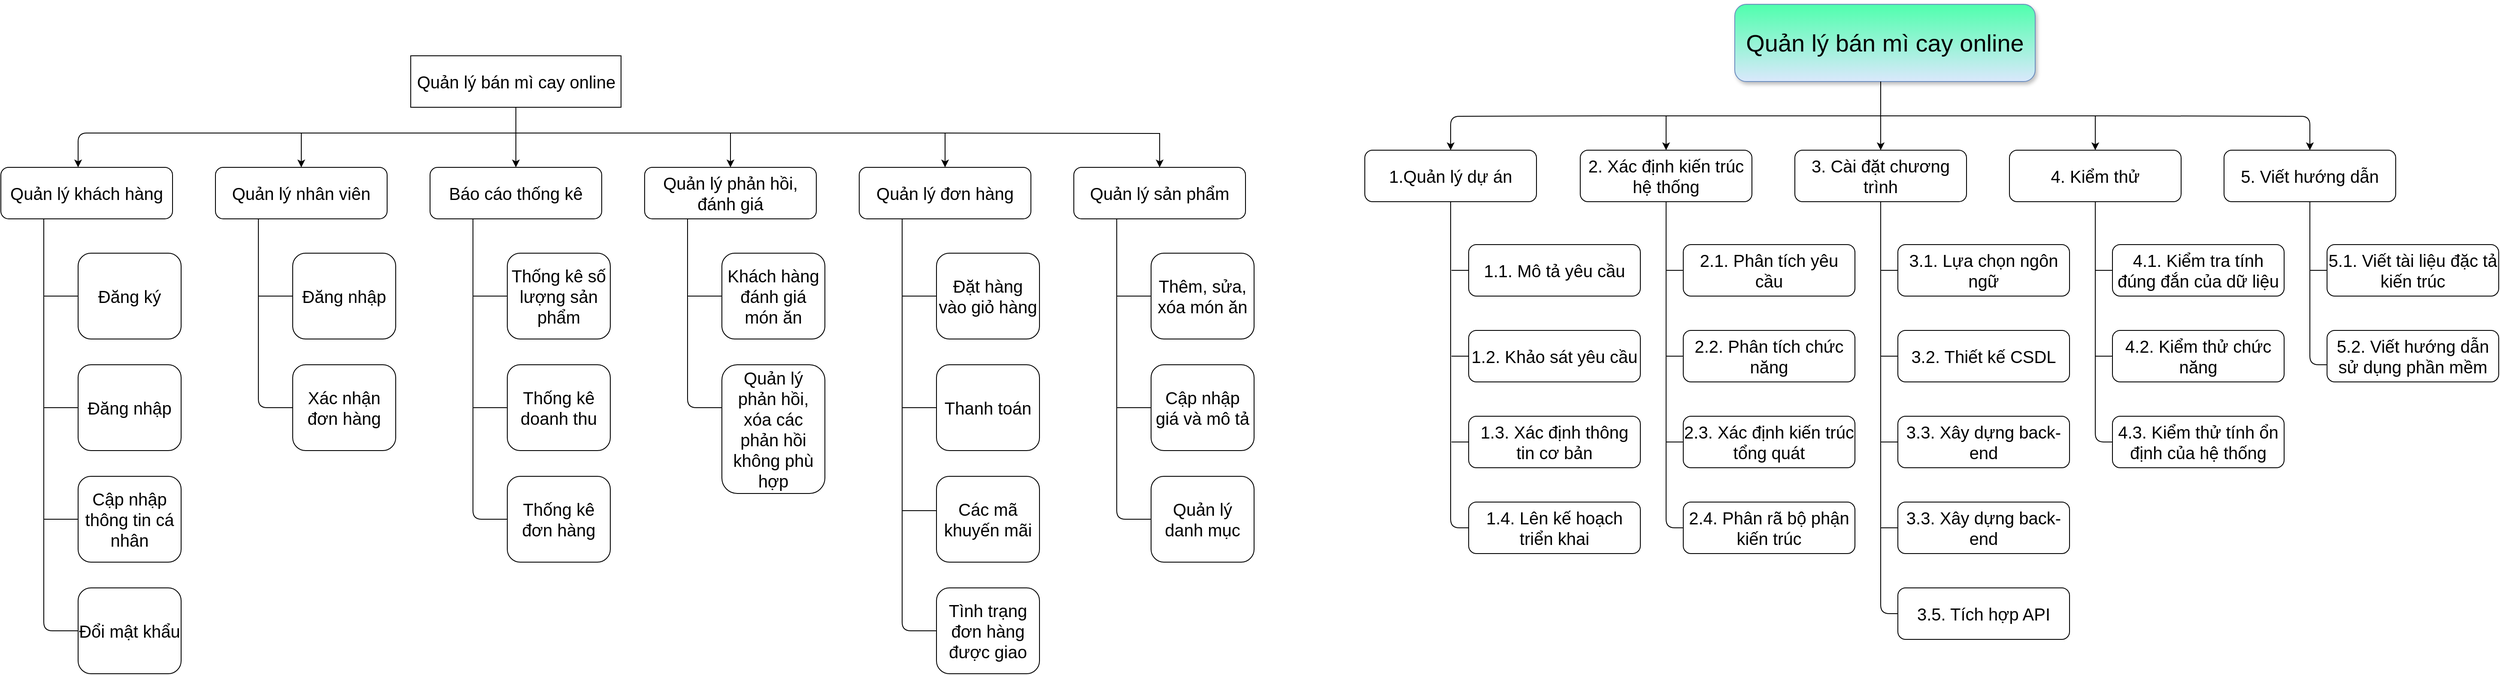 <mxfile version="26.1.1">
  <diagram name="Page-1" id="t7mp8thndAIZZq_46Ynx">
    <mxGraphModel dx="2237" dy="745" grid="1" gridSize="10" guides="1" tooltips="1" connect="1" arrows="1" fold="1" page="1" pageScale="1" pageWidth="850" pageHeight="1100" math="0" shadow="0">
      <root>
        <mxCell id="0" />
        <mxCell id="1" parent="0" />
        <mxCell id="rERKmSlaa6cY_zSiYhxS-1" value="&lt;font style=&quot;font-size: 20px;&quot;&gt;&lt;font style=&quot;&quot;&gt;Quản&lt;/font&gt;&amp;nbsp;lý bán mì cay online&lt;/font&gt;" style="rounded=0;whiteSpace=wrap;html=1;" parent="1" vertex="1">
          <mxGeometry x="467.5" y="150" width="245" height="60" as="geometry" />
        </mxCell>
        <mxCell id="rERKmSlaa6cY_zSiYhxS-2" value="&lt;span style=&quot;font-size: 20px;&quot;&gt;Quản lý khách hàng&lt;/span&gt;" style="rounded=1;whiteSpace=wrap;html=1;" parent="1" vertex="1">
          <mxGeometry x="-10" y="280" width="200" height="60" as="geometry" />
        </mxCell>
        <mxCell id="rERKmSlaa6cY_zSiYhxS-4" value="&lt;span style=&quot;font-size: 20px;&quot;&gt;Quản lý nhân viên&lt;/span&gt;" style="rounded=1;whiteSpace=wrap;html=1;" parent="1" vertex="1">
          <mxGeometry x="240" y="280" width="200" height="60" as="geometry" />
        </mxCell>
        <mxCell id="rERKmSlaa6cY_zSiYhxS-5" value="&lt;span style=&quot;font-size: 20px;&quot;&gt;Báo cáo thống kê&lt;/span&gt;" style="rounded=1;whiteSpace=wrap;html=1;" parent="1" vertex="1">
          <mxGeometry x="490" y="280" width="200" height="60" as="geometry" />
        </mxCell>
        <mxCell id="rERKmSlaa6cY_zSiYhxS-6" value="&lt;span style=&quot;font-size: 20px;&quot;&gt;Quản lý phản hồi, đánh giá&lt;/span&gt;" style="rounded=1;whiteSpace=wrap;html=1;" parent="1" vertex="1">
          <mxGeometry x="740" y="280" width="200" height="60" as="geometry" />
        </mxCell>
        <mxCell id="g5ewoE6nvLTf_8WwbgQn-1" value="&lt;span style=&quot;font-size: 20px;&quot;&gt;Thống kê số lượng sản phẩm&lt;/span&gt;" style="rounded=1;whiteSpace=wrap;html=1;" parent="1" vertex="1">
          <mxGeometry x="580" y="380" width="120" height="100" as="geometry" />
        </mxCell>
        <mxCell id="g5ewoE6nvLTf_8WwbgQn-2" value="&lt;span style=&quot;font-size: 20px;&quot;&gt;Thống kê doanh thu&lt;/span&gt;" style="rounded=1;whiteSpace=wrap;html=1;" parent="1" vertex="1">
          <mxGeometry x="580" y="510" width="120" height="100" as="geometry" />
        </mxCell>
        <mxCell id="g5ewoE6nvLTf_8WwbgQn-3" value="&lt;span style=&quot;font-size: 20px;&quot;&gt;Thống kê đơn hàng&lt;/span&gt;" style="rounded=1;whiteSpace=wrap;html=1;" parent="1" vertex="1">
          <mxGeometry x="580" y="640" width="120" height="100" as="geometry" />
        </mxCell>
        <mxCell id="g5ewoE6nvLTf_8WwbgQn-5" value="&lt;span style=&quot;font-size: 20px;&quot;&gt;Đăng ký&lt;/span&gt;" style="rounded=1;whiteSpace=wrap;html=1;" parent="1" vertex="1">
          <mxGeometry x="80" y="380" width="120" height="100" as="geometry" />
        </mxCell>
        <mxCell id="g5ewoE6nvLTf_8WwbgQn-7" value="&lt;span style=&quot;font-size: 20px;&quot;&gt;Đăng nhập&lt;/span&gt;" style="rounded=1;whiteSpace=wrap;html=1;" parent="1" vertex="1">
          <mxGeometry x="80" y="510" width="120" height="100" as="geometry" />
        </mxCell>
        <mxCell id="g5ewoE6nvLTf_8WwbgQn-8" value="&lt;span style=&quot;font-size: 20px;&quot;&gt;Cập nhập thông tin cá nhân&lt;/span&gt;" style="rounded=1;whiteSpace=wrap;html=1;" parent="1" vertex="1">
          <mxGeometry x="80" y="640" width="120" height="100" as="geometry" />
        </mxCell>
        <mxCell id="g5ewoE6nvLTf_8WwbgQn-9" value="&lt;span style=&quot;font-size: 20px;&quot;&gt;Đổi mật khẩu&lt;/span&gt;" style="rounded=1;whiteSpace=wrap;html=1;" parent="1" vertex="1">
          <mxGeometry x="80" y="770" width="120" height="100" as="geometry" />
        </mxCell>
        <mxCell id="g5ewoE6nvLTf_8WwbgQn-10" value="&lt;span style=&quot;font-size: 20px;&quot;&gt;Đăng nhập&lt;/span&gt;" style="rounded=1;whiteSpace=wrap;html=1;" parent="1" vertex="1">
          <mxGeometry x="330" y="380" width="120" height="100" as="geometry" />
        </mxCell>
        <mxCell id="g5ewoE6nvLTf_8WwbgQn-11" value="&lt;span style=&quot;font-size: 20px;&quot;&gt;Xác nhận đơn hàng&lt;/span&gt;" style="rounded=1;whiteSpace=wrap;html=1;" parent="1" vertex="1">
          <mxGeometry x="330" y="510" width="120" height="100" as="geometry" />
        </mxCell>
        <mxCell id="g5ewoE6nvLTf_8WwbgQn-13" value="&lt;span style=&quot;font-size: 20px;&quot;&gt;Khách hàng đánh giá món ăn&lt;/span&gt;" style="rounded=1;whiteSpace=wrap;html=1;" parent="1" vertex="1">
          <mxGeometry x="830" y="380" width="120" height="100" as="geometry" />
        </mxCell>
        <mxCell id="g5ewoE6nvLTf_8WwbgQn-14" value="&lt;span style=&quot;font-size: 20px;&quot;&gt;Quản lý phản hồi, xóa các phản hồi không phù hợp&lt;/span&gt;" style="rounded=1;whiteSpace=wrap;html=1;" parent="1" vertex="1">
          <mxGeometry x="830" y="510" width="120" height="150" as="geometry" />
        </mxCell>
        <mxCell id="g5ewoE6nvLTf_8WwbgQn-17" value="&lt;span style=&quot;font-size: 20px;&quot;&gt;Quản lý đơn hàng&lt;/span&gt;" style="rounded=1;whiteSpace=wrap;html=1;" parent="1" vertex="1">
          <mxGeometry x="990" y="280" width="200" height="60" as="geometry" />
        </mxCell>
        <mxCell id="g5ewoE6nvLTf_8WwbgQn-18" value="&lt;span style=&quot;font-size: 20px;&quot;&gt;Đặt hàng vào giỏ hàng&lt;/span&gt;" style="rounded=1;whiteSpace=wrap;html=1;" parent="1" vertex="1">
          <mxGeometry x="1080" y="380" width="120" height="100" as="geometry" />
        </mxCell>
        <mxCell id="g5ewoE6nvLTf_8WwbgQn-19" value="&lt;span style=&quot;font-size: 20px;&quot;&gt;Thanh toán&lt;/span&gt;" style="rounded=1;whiteSpace=wrap;html=1;" parent="1" vertex="1">
          <mxGeometry x="1080" y="510" width="120" height="100" as="geometry" />
        </mxCell>
        <mxCell id="g5ewoE6nvLTf_8WwbgQn-20" value="&lt;span style=&quot;font-size: 20px;&quot;&gt;Các mã khuyến mãi&lt;/span&gt;" style="rounded=1;whiteSpace=wrap;html=1;" parent="1" vertex="1">
          <mxGeometry x="1080" y="640" width="120" height="100" as="geometry" />
        </mxCell>
        <mxCell id="g5ewoE6nvLTf_8WwbgQn-46" value="" style="endArrow=none;html=1;rounded=0;edgeStyle=orthogonalEdgeStyle;curved=0;startFill=0;" parent="1" source="rERKmSlaa6cY_zSiYhxS-1" edge="1">
          <mxGeometry width="50" height="50" relative="1" as="geometry">
            <mxPoint x="610" y="350" as="sourcePoint" />
            <mxPoint x="90" y="240" as="targetPoint" />
            <Array as="points">
              <mxPoint x="590" y="240" />
              <mxPoint x="90" y="240" />
            </Array>
          </mxGeometry>
        </mxCell>
        <mxCell id="g5ewoE6nvLTf_8WwbgQn-49" value="" style="endArrow=classic;html=1;rounded=0;" parent="1" target="rERKmSlaa6cY_zSiYhxS-4" edge="1">
          <mxGeometry width="50" height="50" relative="1" as="geometry">
            <mxPoint x="340" y="240" as="sourcePoint" />
            <mxPoint x="330" y="240" as="targetPoint" />
          </mxGeometry>
        </mxCell>
        <mxCell id="g5ewoE6nvLTf_8WwbgQn-50" value="" style="endArrow=classic;html=1;rounded=0;" parent="1" target="rERKmSlaa6cY_zSiYhxS-5" edge="1" source="rERKmSlaa6cY_zSiYhxS-1">
          <mxGeometry width="50" height="50" relative="1" as="geometry">
            <mxPoint x="590" y="240" as="sourcePoint" />
            <mxPoint x="350" y="290" as="targetPoint" />
          </mxGeometry>
        </mxCell>
        <mxCell id="g5ewoE6nvLTf_8WwbgQn-51" value="" style="endArrow=classic;html=1;rounded=0;edgeStyle=orthogonalEdgeStyle;curved=0;" parent="1" source="rERKmSlaa6cY_zSiYhxS-1" target="g5ewoE6nvLTf_8WwbgQn-17" edge="1">
          <mxGeometry width="50" height="50" relative="1" as="geometry">
            <mxPoint x="610" y="350" as="sourcePoint" />
            <mxPoint x="660" y="300" as="targetPoint" />
            <Array as="points">
              <mxPoint x="590" y="240" />
              <mxPoint x="1090" y="240" />
            </Array>
          </mxGeometry>
        </mxCell>
        <mxCell id="g5ewoE6nvLTf_8WwbgQn-52" value="" style="endArrow=classic;html=1;rounded=0;" parent="1" target="rERKmSlaa6cY_zSiYhxS-6" edge="1">
          <mxGeometry width="50" height="50" relative="1" as="geometry">
            <mxPoint x="840" y="240" as="sourcePoint" />
            <mxPoint x="660" y="300" as="targetPoint" />
          </mxGeometry>
        </mxCell>
        <mxCell id="g5ewoE6nvLTf_8WwbgQn-53" value="" style="endArrow=none;html=1;rounded=1;edgeStyle=orthogonalEdgeStyle;startFill=0;curved=0;" parent="1" source="rERKmSlaa6cY_zSiYhxS-2" target="g5ewoE6nvLTf_8WwbgQn-9" edge="1">
          <mxGeometry width="50" height="50" relative="1" as="geometry">
            <mxPoint x="40" y="370" as="sourcePoint" />
            <mxPoint x="660" y="300" as="targetPoint" />
            <Array as="points">
              <mxPoint x="40" y="820" />
            </Array>
          </mxGeometry>
        </mxCell>
        <mxCell id="g5ewoE6nvLTf_8WwbgQn-54" value="" style="endArrow=none;html=1;rounded=1;curved=0;" parent="1" source="g5ewoE6nvLTf_8WwbgQn-8" edge="1">
          <mxGeometry width="50" height="50" relative="1" as="geometry">
            <mxPoint x="230" y="650" as="sourcePoint" />
            <mxPoint x="40" y="690" as="targetPoint" />
          </mxGeometry>
        </mxCell>
        <mxCell id="g5ewoE6nvLTf_8WwbgQn-55" value="" style="endArrow=none;html=1;rounded=1;curved=0;" parent="1" target="g5ewoE6nvLTf_8WwbgQn-7" edge="1">
          <mxGeometry width="50" height="50" relative="1" as="geometry">
            <mxPoint x="40" y="560" as="sourcePoint" />
            <mxPoint x="280" y="600" as="targetPoint" />
          </mxGeometry>
        </mxCell>
        <mxCell id="g5ewoE6nvLTf_8WwbgQn-56" value="" style="endArrow=none;html=1;rounded=1;curved=0;" parent="1" target="g5ewoE6nvLTf_8WwbgQn-5" edge="1">
          <mxGeometry width="50" height="50" relative="1" as="geometry">
            <mxPoint x="40" y="430" as="sourcePoint" />
            <mxPoint x="280" y="600" as="targetPoint" />
          </mxGeometry>
        </mxCell>
        <mxCell id="g5ewoE6nvLTf_8WwbgQn-57" value="" style="endArrow=none;html=1;rounded=1;edgeStyle=orthogonalEdgeStyle;curved=0;" parent="1" source="g5ewoE6nvLTf_8WwbgQn-11" target="rERKmSlaa6cY_zSiYhxS-4" edge="1">
          <mxGeometry width="50" height="50" relative="1" as="geometry">
            <mxPoint x="370" y="550" as="sourcePoint" />
            <mxPoint x="420" y="500" as="targetPoint" />
            <Array as="points">
              <mxPoint x="290" y="560" />
            </Array>
          </mxGeometry>
        </mxCell>
        <mxCell id="g5ewoE6nvLTf_8WwbgQn-58" value="" style="endArrow=none;html=1;rounded=1;curved=0;" parent="1" target="g5ewoE6nvLTf_8WwbgQn-10" edge="1">
          <mxGeometry width="50" height="50" relative="1" as="geometry">
            <mxPoint x="290" y="430" as="sourcePoint" />
            <mxPoint x="420" y="500" as="targetPoint" />
          </mxGeometry>
        </mxCell>
        <mxCell id="g5ewoE6nvLTf_8WwbgQn-59" value="" style="endArrow=none;html=1;rounded=1;edgeStyle=orthogonalEdgeStyle;curved=0;" parent="1" source="g5ewoE6nvLTf_8WwbgQn-3" target="rERKmSlaa6cY_zSiYhxS-5" edge="1">
          <mxGeometry width="50" height="50" relative="1" as="geometry">
            <mxPoint x="370" y="550" as="sourcePoint" />
            <mxPoint x="420" y="500" as="targetPoint" />
            <Array as="points">
              <mxPoint x="540" y="690" />
            </Array>
          </mxGeometry>
        </mxCell>
        <mxCell id="g5ewoE6nvLTf_8WwbgQn-60" value="" style="endArrow=none;html=1;rounded=0;" parent="1" target="g5ewoE6nvLTf_8WwbgQn-2" edge="1">
          <mxGeometry width="50" height="50" relative="1" as="geometry">
            <mxPoint x="540" y="560" as="sourcePoint" />
            <mxPoint x="420" y="500" as="targetPoint" />
          </mxGeometry>
        </mxCell>
        <mxCell id="g5ewoE6nvLTf_8WwbgQn-61" value="" style="endArrow=none;html=1;rounded=0;" parent="1" target="g5ewoE6nvLTf_8WwbgQn-1" edge="1">
          <mxGeometry width="50" height="50" relative="1" as="geometry">
            <mxPoint x="540" y="430" as="sourcePoint" />
            <mxPoint x="420" y="500" as="targetPoint" />
          </mxGeometry>
        </mxCell>
        <mxCell id="g5ewoE6nvLTf_8WwbgQn-62" value="" style="endArrow=none;html=1;rounded=1;edgeStyle=orthogonalEdgeStyle;curved=0;" parent="1" source="g5ewoE6nvLTf_8WwbgQn-14" target="rERKmSlaa6cY_zSiYhxS-6" edge="1">
          <mxGeometry width="50" height="50" relative="1" as="geometry">
            <mxPoint x="890" y="550" as="sourcePoint" />
            <mxPoint x="940" y="500" as="targetPoint" />
            <Array as="points">
              <mxPoint x="790" y="560" />
            </Array>
          </mxGeometry>
        </mxCell>
        <mxCell id="g5ewoE6nvLTf_8WwbgQn-66" value="" style="endArrow=none;html=1;rounded=0;" parent="1" target="g5ewoE6nvLTf_8WwbgQn-13" edge="1">
          <mxGeometry width="50" height="50" relative="1" as="geometry">
            <mxPoint x="790" y="430" as="sourcePoint" />
            <mxPoint x="940" y="500" as="targetPoint" />
          </mxGeometry>
        </mxCell>
        <mxCell id="g5ewoE6nvLTf_8WwbgQn-67" value="" style="endArrow=none;html=1;rounded=1;edgeStyle=orthogonalEdgeStyle;curved=0;" parent="1" source="g5ewoE6nvLTf_8WwbgQn-74" target="g5ewoE6nvLTf_8WwbgQn-17" edge="1">
          <mxGeometry width="50" height="50" relative="1" as="geometry">
            <mxPoint x="890" y="550" as="sourcePoint" />
            <mxPoint x="940" y="500" as="targetPoint" />
            <Array as="points">
              <mxPoint x="1040" y="820" />
            </Array>
          </mxGeometry>
        </mxCell>
        <mxCell id="g5ewoE6nvLTf_8WwbgQn-68" value="" style="endArrow=none;html=1;rounded=0;" parent="1" target="g5ewoE6nvLTf_8WwbgQn-19" edge="1">
          <mxGeometry width="50" height="50" relative="1" as="geometry">
            <mxPoint x="1040" y="560" as="sourcePoint" />
            <mxPoint x="940" y="500" as="targetPoint" />
          </mxGeometry>
        </mxCell>
        <mxCell id="g5ewoE6nvLTf_8WwbgQn-69" value="" style="endArrow=none;html=1;rounded=0;" parent="1" target="g5ewoE6nvLTf_8WwbgQn-18" edge="1">
          <mxGeometry width="50" height="50" relative="1" as="geometry">
            <mxPoint x="1040" y="430" as="sourcePoint" />
            <mxPoint x="940" y="500" as="targetPoint" />
          </mxGeometry>
        </mxCell>
        <mxCell id="g5ewoE6nvLTf_8WwbgQn-70" value="&lt;span style=&quot;font-size: 20px;&quot;&gt;Quản lý sản phẩm&lt;/span&gt;" style="rounded=1;whiteSpace=wrap;html=1;fillStyle=solid;" parent="1" vertex="1">
          <mxGeometry x="1240" y="280" width="200" height="60" as="geometry" />
        </mxCell>
        <mxCell id="g5ewoE6nvLTf_8WwbgQn-71" value="&lt;span style=&quot;font-size: 20px;&quot;&gt;Thêm, sửa, xóa món ăn&lt;/span&gt;" style="rounded=1;whiteSpace=wrap;html=1;" parent="1" vertex="1">
          <mxGeometry x="1330" y="380" width="120" height="100" as="geometry" />
        </mxCell>
        <mxCell id="g5ewoE6nvLTf_8WwbgQn-72" value="&lt;span style=&quot;font-size: 20px;&quot;&gt;Cập nhập giá và mô tả&lt;/span&gt;" style="rounded=1;whiteSpace=wrap;html=1;" parent="1" vertex="1">
          <mxGeometry x="1330" y="510" width="120" height="100" as="geometry" />
        </mxCell>
        <mxCell id="g5ewoE6nvLTf_8WwbgQn-73" value="&lt;span style=&quot;font-size: 20px;&quot;&gt;Quản lý danh mục&lt;/span&gt;" style="rounded=1;whiteSpace=wrap;html=1;" parent="1" vertex="1">
          <mxGeometry x="1330" y="640" width="120" height="100" as="geometry" />
        </mxCell>
        <mxCell id="g5ewoE6nvLTf_8WwbgQn-74" value="&lt;span style=&quot;font-size: 20px;&quot;&gt;Tình trạng đơn hàng được giao&lt;/span&gt;" style="rounded=1;whiteSpace=wrap;html=1;" parent="1" vertex="1">
          <mxGeometry x="1080" y="770" width="120" height="100" as="geometry" />
        </mxCell>
        <mxCell id="g5ewoE6nvLTf_8WwbgQn-75" value="" style="endArrow=none;html=1;rounded=0;edgeStyle=orthogonalEdgeStyle;" parent="1" source="g5ewoE6nvLTf_8WwbgQn-20" edge="1">
          <mxGeometry width="50" height="50" relative="1" as="geometry">
            <mxPoint x="960" y="660" as="sourcePoint" />
            <mxPoint x="1040" y="690" as="targetPoint" />
            <Array as="points">
              <mxPoint x="1040" y="680" />
            </Array>
          </mxGeometry>
        </mxCell>
        <mxCell id="g5ewoE6nvLTf_8WwbgQn-78" value="" style="endArrow=none;html=1;rounded=1;edgeStyle=orthogonalEdgeStyle;curved=0;" parent="1" edge="1">
          <mxGeometry width="50" height="50" relative="1" as="geometry">
            <mxPoint x="1330" y="690" as="sourcePoint" />
            <mxPoint x="1290" y="340" as="targetPoint" />
            <Array as="points">
              <mxPoint x="1290" y="690" />
            </Array>
          </mxGeometry>
        </mxCell>
        <mxCell id="g5ewoE6nvLTf_8WwbgQn-79" value="" style="endArrow=none;html=1;rounded=0;" parent="1" source="g5ewoE6nvLTf_8WwbgQn-71" edge="1">
          <mxGeometry width="50" height="50" relative="1" as="geometry">
            <mxPoint x="920" y="500" as="sourcePoint" />
            <mxPoint x="1290" y="430" as="targetPoint" />
          </mxGeometry>
        </mxCell>
        <mxCell id="g5ewoE6nvLTf_8WwbgQn-80" value="" style="endArrow=none;html=1;rounded=0;" parent="1" source="g5ewoE6nvLTf_8WwbgQn-72" edge="1">
          <mxGeometry width="50" height="50" relative="1" as="geometry">
            <mxPoint x="920" y="500" as="sourcePoint" />
            <mxPoint x="1290" y="560" as="targetPoint" />
          </mxGeometry>
        </mxCell>
        <mxCell id="g5ewoE6nvLTf_8WwbgQn-81" value="" style="endArrow=classic;html=1;rounded=0;edgeStyle=orthogonalEdgeStyle;endFill=1;" parent="1" target="g5ewoE6nvLTf_8WwbgQn-70" edge="1">
          <mxGeometry width="50" height="50" relative="1" as="geometry">
            <mxPoint x="1090" y="240" as="sourcePoint" />
            <mxPoint x="770" y="460" as="targetPoint" />
          </mxGeometry>
        </mxCell>
        <mxCell id="i9dd3xJPKFvuYLps4I6N-1" value="&lt;font style=&quot;font-size: 28px;&quot;&gt;&lt;font style=&quot;&quot;&gt;Quản&lt;/font&gt;&amp;nbsp;lý bán mì cay online&lt;/font&gt;" style="rounded=1;whiteSpace=wrap;html=1;fillColor=#dae8fc;strokeColor=#6c8ebf;shadow=1;gradientColor=#4FFFAD;gradientDirection=north;fontColor=#030303;labelBorderColor=none;textShadow=0;labelBackgroundColor=none;" parent="1" vertex="1">
          <mxGeometry x="2010" y="90" width="350" height="90" as="geometry" />
        </mxCell>
        <mxCell id="i9dd3xJPKFvuYLps4I6N-2" value="&lt;span style=&quot;font-size: 20px;&quot;&gt;1.4. Lên kế hoạch triển khai&lt;/span&gt;" style="rounded=1;whiteSpace=wrap;html=1;" parent="1" vertex="1">
          <mxGeometry x="1700" y="670" width="200" height="60" as="geometry" />
        </mxCell>
        <mxCell id="i9dd3xJPKFvuYLps4I6N-3" value="&lt;span style=&quot;font-size: 20px;&quot;&gt;1.1. Mô tả yêu cầu&lt;/span&gt;" style="rounded=1;whiteSpace=wrap;html=1;" parent="1" vertex="1">
          <mxGeometry x="1700" y="370" width="200" height="60" as="geometry" />
        </mxCell>
        <mxCell id="i9dd3xJPKFvuYLps4I6N-4" value="&lt;span style=&quot;font-size: 20px;&quot;&gt;2. Xác định kiến trúc hệ thống&lt;/span&gt;" style="rounded=1;whiteSpace=wrap;html=1;" parent="1" vertex="1">
          <mxGeometry x="1830" y="260" width="200" height="60" as="geometry" />
        </mxCell>
        <mxCell id="i9dd3xJPKFvuYLps4I6N-6" value="&lt;span style=&quot;font-size: 20px;&quot;&gt;1.Quản lý dự án&lt;/span&gt;" style="rounded=1;whiteSpace=wrap;html=1;glass=0;shadow=0;gradientColor=none;" parent="1" vertex="1">
          <mxGeometry x="1579" y="260" width="200" height="60" as="geometry" />
        </mxCell>
        <mxCell id="i9dd3xJPKFvuYLps4I6N-7" value="&lt;span style=&quot;font-size: 20px;&quot;&gt;1.2. Khảo sát yêu cầu&lt;/span&gt;" style="rounded=1;whiteSpace=wrap;html=1;" parent="1" vertex="1">
          <mxGeometry x="1700" y="470" width="200" height="60" as="geometry" />
        </mxCell>
        <mxCell id="i9dd3xJPKFvuYLps4I6N-9" value="&lt;span style=&quot;font-size: 20px;&quot;&gt;1.3. Xác định thông tin cơ bản&lt;/span&gt;" style="rounded=1;whiteSpace=wrap;html=1;" parent="1" vertex="1">
          <mxGeometry x="1700" y="570" width="200" height="60" as="geometry" />
        </mxCell>
        <mxCell id="i9dd3xJPKFvuYLps4I6N-11" value="&lt;span style=&quot;font-size: 20px;&quot;&gt;2.1. Phân tích yêu cầu&lt;/span&gt;" style="rounded=1;whiteSpace=wrap;html=1;" parent="1" vertex="1">
          <mxGeometry x="1950" y="370" width="200" height="60" as="geometry" />
        </mxCell>
        <mxCell id="i9dd3xJPKFvuYLps4I6N-12" value="&lt;span style=&quot;font-size: 20px;&quot;&gt;2.2. Phân tích chức năng&lt;/span&gt;" style="rounded=1;whiteSpace=wrap;html=1;" parent="1" vertex="1">
          <mxGeometry x="1950" y="470" width="200" height="60" as="geometry" />
        </mxCell>
        <mxCell id="i9dd3xJPKFvuYLps4I6N-15" value="&lt;span style=&quot;font-size: 20px;&quot;&gt;2.3. Xác định kiến trúc tổng quát&lt;/span&gt;" style="rounded=1;whiteSpace=wrap;html=1;" parent="1" vertex="1">
          <mxGeometry x="1950" y="570" width="200" height="60" as="geometry" />
        </mxCell>
        <mxCell id="i9dd3xJPKFvuYLps4I6N-16" value="&lt;span style=&quot;font-size: 20px;&quot;&gt;2.4. Phân rã bộ phận kiến trúc&lt;/span&gt;" style="rounded=1;whiteSpace=wrap;html=1;" parent="1" vertex="1">
          <mxGeometry x="1950" y="670" width="200" height="60" as="geometry" />
        </mxCell>
        <mxCell id="i9dd3xJPKFvuYLps4I6N-17" value="&lt;span style=&quot;font-size: 20px;&quot;&gt;3. Cài đặt chương trình&lt;/span&gt;" style="rounded=1;whiteSpace=wrap;html=1;" parent="1" vertex="1">
          <mxGeometry x="2080" y="260" width="200" height="60" as="geometry" />
        </mxCell>
        <mxCell id="i9dd3xJPKFvuYLps4I6N-18" value="&lt;span style=&quot;font-size: 20px;&quot;&gt;3.1. Lựa chọn ngôn ngữ&lt;/span&gt;" style="rounded=1;whiteSpace=wrap;html=1;" parent="1" vertex="1">
          <mxGeometry x="2200" y="370" width="200" height="60" as="geometry" />
        </mxCell>
        <mxCell id="i9dd3xJPKFvuYLps4I6N-19" value="&lt;span style=&quot;font-size: 20px;&quot;&gt;3.2. Thiết kế CSDL&lt;/span&gt;" style="rounded=1;whiteSpace=wrap;html=1;" parent="1" vertex="1">
          <mxGeometry x="2200" y="470" width="200" height="60" as="geometry" />
        </mxCell>
        <mxCell id="i9dd3xJPKFvuYLps4I6N-20" value="&lt;span style=&quot;font-size: 20px;&quot;&gt;3.3. Xây dựng back-end&lt;/span&gt;" style="rounded=1;whiteSpace=wrap;html=1;" parent="1" vertex="1">
          <mxGeometry x="2200" y="570" width="200" height="60" as="geometry" />
        </mxCell>
        <mxCell id="i9dd3xJPKFvuYLps4I6N-21" value="&lt;span style=&quot;font-size: 20px;&quot;&gt;3.5. Tích hợp API&lt;/span&gt;" style="rounded=1;whiteSpace=wrap;html=1;" parent="1" vertex="1">
          <mxGeometry x="2200" y="770" width="200" height="60" as="geometry" />
        </mxCell>
        <mxCell id="i9dd3xJPKFvuYLps4I6N-22" value="&lt;span style=&quot;font-size: 20px;&quot;&gt;4. Kiểm thử&lt;/span&gt;" style="rounded=1;whiteSpace=wrap;html=1;" parent="1" vertex="1">
          <mxGeometry x="2330" y="260" width="200" height="60" as="geometry" />
        </mxCell>
        <mxCell id="i9dd3xJPKFvuYLps4I6N-23" value="&lt;span style=&quot;font-size: 20px;&quot;&gt;4.1. Kiểm tra tính đúng đắn của dữ liệu&lt;/span&gt;" style="rounded=1;whiteSpace=wrap;html=1;" parent="1" vertex="1">
          <mxGeometry x="2450" y="370" width="200" height="60" as="geometry" />
        </mxCell>
        <mxCell id="i9dd3xJPKFvuYLps4I6N-24" value="&lt;span style=&quot;font-size: 20px;&quot;&gt;4.2. Kiểm thử chức năng&lt;/span&gt;" style="rounded=1;whiteSpace=wrap;html=1;" parent="1" vertex="1">
          <mxGeometry x="2450" y="470" width="200" height="60" as="geometry" />
        </mxCell>
        <mxCell id="i9dd3xJPKFvuYLps4I6N-25" value="&lt;span style=&quot;font-size: 20px;&quot;&gt;4.3. Kiểm thử tính ổn định của hệ thống&lt;/span&gt;" style="rounded=1;whiteSpace=wrap;html=1;" parent="1" vertex="1">
          <mxGeometry x="2450" y="570" width="200" height="60" as="geometry" />
        </mxCell>
        <mxCell id="i9dd3xJPKFvuYLps4I6N-26" value="&lt;span style=&quot;font-size: 20px;&quot;&gt;5. Viết hướng dẫn&lt;/span&gt;" style="rounded=1;whiteSpace=wrap;html=1;" parent="1" vertex="1">
          <mxGeometry x="2580" y="260" width="200" height="60" as="geometry" />
        </mxCell>
        <mxCell id="i9dd3xJPKFvuYLps4I6N-27" value="&lt;span style=&quot;font-size: 20px;&quot;&gt;5.1. Viết tài liệu đặc tả kiến trúc&lt;/span&gt;" style="rounded=1;whiteSpace=wrap;html=1;" parent="1" vertex="1">
          <mxGeometry x="2700" y="370" width="200" height="60" as="geometry" />
        </mxCell>
        <mxCell id="i9dd3xJPKFvuYLps4I6N-28" value="&lt;span style=&quot;font-size: 20px;&quot;&gt;5.2. Viết hướng dẫn sử dụng phần mềm&lt;/span&gt;" style="rounded=1;whiteSpace=wrap;html=1;" parent="1" vertex="1">
          <mxGeometry x="2700" y="470" width="200" height="60" as="geometry" />
        </mxCell>
        <mxCell id="i9dd3xJPKFvuYLps4I6N-31" value="" style="endArrow=none;html=1;rounded=0;edgeStyle=orthogonalEdgeStyle;startFill=0;" parent="1" source="i9dd3xJPKFvuYLps4I6N-1" edge="1">
          <mxGeometry width="50" height="50" relative="1" as="geometry">
            <mxPoint x="2140" y="470" as="sourcePoint" />
            <mxPoint x="1860" y="220" as="targetPoint" />
            <Array as="points">
              <mxPoint x="2180" y="220" />
            </Array>
          </mxGeometry>
        </mxCell>
        <mxCell id="i9dd3xJPKFvuYLps4I6N-36" value="" style="endArrow=none;html=1;rounded=0;edgeStyle=orthogonalEdgeStyle;startFill=0;" parent="1" source="i9dd3xJPKFvuYLps4I6N-1" edge="1">
          <mxGeometry width="50" height="50" relative="1" as="geometry">
            <mxPoint x="2180" y="180" as="sourcePoint" />
            <mxPoint x="2440" y="220" as="targetPoint" />
            <Array as="points">
              <mxPoint x="2180" y="220" />
            </Array>
          </mxGeometry>
        </mxCell>
        <mxCell id="i9dd3xJPKFvuYLps4I6N-38" value="" style="endArrow=none;html=1;rounded=1;edgeStyle=orthogonalEdgeStyle;startFill=0;curved=0;" parent="1" source="i9dd3xJPKFvuYLps4I6N-6" target="i9dd3xJPKFvuYLps4I6N-2" edge="1">
          <mxGeometry width="50" height="50" relative="1" as="geometry">
            <mxPoint x="2140" y="470" as="sourcePoint" />
            <mxPoint x="2190" y="420" as="targetPoint" />
            <Array as="points">
              <mxPoint x="1679" y="700" />
            </Array>
          </mxGeometry>
        </mxCell>
        <mxCell id="i9dd3xJPKFvuYLps4I6N-39" value="" style="endArrow=none;html=1;rounded=1;edgeStyle=orthogonalEdgeStyle;curved=0;startFill=0;" parent="1" source="i9dd3xJPKFvuYLps4I6N-4" target="i9dd3xJPKFvuYLps4I6N-16" edge="1">
          <mxGeometry width="50" height="50" relative="1" as="geometry">
            <mxPoint x="1680" y="320" as="sourcePoint" />
            <mxPoint x="1680" y="370" as="targetPoint" />
            <Array as="points">
              <mxPoint x="1930" y="700" />
            </Array>
          </mxGeometry>
        </mxCell>
        <mxCell id="i9dd3xJPKFvuYLps4I6N-40" value="" style="endArrow=none;html=1;rounded=1;edgeStyle=orthogonalEdgeStyle;curved=0;strokeColor=default;startFill=0;" parent="1" source="i9dd3xJPKFvuYLps4I6N-17" target="i9dd3xJPKFvuYLps4I6N-21" edge="1">
          <mxGeometry width="50" height="50" relative="1" as="geometry">
            <mxPoint x="2140" y="470" as="sourcePoint" />
            <mxPoint x="2180" y="410" as="targetPoint" />
            <Array as="points">
              <mxPoint x="2180" y="800" />
            </Array>
          </mxGeometry>
        </mxCell>
        <mxCell id="i9dd3xJPKFvuYLps4I6N-41" value="" style="endArrow=none;html=1;rounded=1;edgeStyle=orthogonalEdgeStyle;curved=0;startFill=0;" parent="1" source="i9dd3xJPKFvuYLps4I6N-22" target="i9dd3xJPKFvuYLps4I6N-25" edge="1">
          <mxGeometry width="50" height="50" relative="1" as="geometry">
            <mxPoint x="2140" y="470" as="sourcePoint" />
            <mxPoint x="2190" y="420" as="targetPoint" />
            <Array as="points">
              <mxPoint x="2430" y="600" />
            </Array>
          </mxGeometry>
        </mxCell>
        <mxCell id="i9dd3xJPKFvuYLps4I6N-42" value="" style="endArrow=none;html=1;rounded=1;edgeStyle=orthogonalEdgeStyle;curved=0;startFill=0;" parent="1" source="i9dd3xJPKFvuYLps4I6N-26" target="i9dd3xJPKFvuYLps4I6N-28" edge="1">
          <mxGeometry width="50" height="50" relative="1" as="geometry">
            <mxPoint x="2140" y="470" as="sourcePoint" />
            <mxPoint x="2190" y="420" as="targetPoint" />
            <Array as="points">
              <mxPoint x="2680" y="510" />
            </Array>
          </mxGeometry>
        </mxCell>
        <mxCell id="i9dd3xJPKFvuYLps4I6N-44" value="" style="endArrow=none;html=1;rounded=0;startFill=0;" parent="1" target="i9dd3xJPKFvuYLps4I6N-24" edge="1">
          <mxGeometry width="50" height="50" relative="1" as="geometry">
            <mxPoint x="2430" y="500" as="sourcePoint" />
            <mxPoint x="2190" y="420" as="targetPoint" />
          </mxGeometry>
        </mxCell>
        <mxCell id="i9dd3xJPKFvuYLps4I6N-45" value="" style="endArrow=none;html=1;rounded=0;startFill=0;" parent="1" target="i9dd3xJPKFvuYLps4I6N-23" edge="1">
          <mxGeometry width="50" height="50" relative="1" as="geometry">
            <mxPoint x="2430" y="400" as="sourcePoint" />
            <mxPoint x="2190" y="420" as="targetPoint" />
          </mxGeometry>
        </mxCell>
        <mxCell id="i9dd3xJPKFvuYLps4I6N-46" value="" style="endArrow=none;html=1;rounded=0;startFill=0;" parent="1" target="i9dd3xJPKFvuYLps4I6N-18" edge="1">
          <mxGeometry width="50" height="50" relative="1" as="geometry">
            <mxPoint x="2180" y="400" as="sourcePoint" />
            <mxPoint x="2190" y="420" as="targetPoint" />
          </mxGeometry>
        </mxCell>
        <mxCell id="i9dd3xJPKFvuYLps4I6N-47" value="" style="endArrow=none;html=1;rounded=0;startFill=0;" parent="1" target="i9dd3xJPKFvuYLps4I6N-12" edge="1">
          <mxGeometry width="50" height="50" relative="1" as="geometry">
            <mxPoint x="1930" y="500" as="sourcePoint" />
            <mxPoint x="2190" y="420" as="targetPoint" />
          </mxGeometry>
        </mxCell>
        <mxCell id="i9dd3xJPKFvuYLps4I6N-48" value="" style="endArrow=none;html=1;rounded=0;startFill=0;" parent="1" target="i9dd3xJPKFvuYLps4I6N-11" edge="1">
          <mxGeometry width="50" height="50" relative="1" as="geometry">
            <mxPoint x="1930" y="400" as="sourcePoint" />
            <mxPoint x="2190" y="420" as="targetPoint" />
          </mxGeometry>
        </mxCell>
        <mxCell id="i9dd3xJPKFvuYLps4I6N-49" value="" style="endArrow=none;html=1;rounded=0;startFill=0;" parent="1" target="i9dd3xJPKFvuYLps4I6N-3" edge="1">
          <mxGeometry width="50" height="50" relative="1" as="geometry">
            <mxPoint x="1680" y="400" as="sourcePoint" />
            <mxPoint x="2190" y="420" as="targetPoint" />
          </mxGeometry>
        </mxCell>
        <mxCell id="i9dd3xJPKFvuYLps4I6N-50" value="" style="endArrow=none;html=1;rounded=0;startFill=0;" parent="1" target="i9dd3xJPKFvuYLps4I6N-7" edge="1">
          <mxGeometry width="50" height="50" relative="1" as="geometry">
            <mxPoint x="1680" y="500" as="sourcePoint" />
            <mxPoint x="2190" y="420" as="targetPoint" />
          </mxGeometry>
        </mxCell>
        <mxCell id="i9dd3xJPKFvuYLps4I6N-51" value="" style="endArrow=none;html=1;rounded=0;startFill=0;" parent="1" target="i9dd3xJPKFvuYLps4I6N-19" edge="1">
          <mxGeometry width="50" height="50" relative="1" as="geometry">
            <mxPoint x="2180" y="500" as="sourcePoint" />
            <mxPoint x="2190" y="420" as="targetPoint" />
          </mxGeometry>
        </mxCell>
        <mxCell id="i9dd3xJPKFvuYLps4I6N-53" value="" style="endArrow=none;html=1;rounded=0;startFill=0;" parent="1" target="i9dd3xJPKFvuYLps4I6N-15" edge="1">
          <mxGeometry width="50" height="50" relative="1" as="geometry">
            <mxPoint x="1930" y="600" as="sourcePoint" />
            <mxPoint x="2190" y="420" as="targetPoint" />
          </mxGeometry>
        </mxCell>
        <mxCell id="i9dd3xJPKFvuYLps4I6N-54" value="" style="endArrow=none;html=1;rounded=0;startFill=0;" parent="1" target="i9dd3xJPKFvuYLps4I6N-9" edge="1">
          <mxGeometry width="50" height="50" relative="1" as="geometry">
            <mxPoint x="1680" y="600" as="sourcePoint" />
            <mxPoint x="2190" y="570" as="targetPoint" />
          </mxGeometry>
        </mxCell>
        <mxCell id="lIJro4WaBCwHb4s3iNFm-1" value="" style="endArrow=classic;html=1;rounded=1;edgeStyle=orthogonalEdgeStyle;curved=0;" edge="1" parent="1" target="rERKmSlaa6cY_zSiYhxS-2">
          <mxGeometry width="50" height="50" relative="1" as="geometry">
            <mxPoint x="120" y="240" as="sourcePoint" />
            <mxPoint x="380" y="510" as="targetPoint" />
            <Array as="points">
              <mxPoint x="80" y="240" />
            </Array>
          </mxGeometry>
        </mxCell>
        <mxCell id="lIJro4WaBCwHb4s3iNFm-3" value="" style="endArrow=none;html=1;rounded=0;startFill=0;" edge="1" parent="1" target="i9dd3xJPKFvuYLps4I6N-27">
          <mxGeometry width="50" height="50" relative="1" as="geometry">
            <mxPoint x="2680" y="400" as="sourcePoint" />
            <mxPoint x="2430" y="580" as="targetPoint" />
          </mxGeometry>
        </mxCell>
        <mxCell id="lIJro4WaBCwHb4s3iNFm-5" value="" style="endArrow=classic;html=1;rounded=1;edgeStyle=orthogonalEdgeStyle;curved=0;" edge="1" parent="1" target="i9dd3xJPKFvuYLps4I6N-6">
          <mxGeometry width="50" height="50" relative="1" as="geometry">
            <mxPoint x="1860" y="220" as="sourcePoint" />
            <mxPoint x="1450" y="480" as="targetPoint" />
          </mxGeometry>
        </mxCell>
        <mxCell id="lIJro4WaBCwHb4s3iNFm-6" value="" style="endArrow=classic;html=1;rounded=1;edgeStyle=orthogonalEdgeStyle;curved=0;" edge="1" parent="1" target="i9dd3xJPKFvuYLps4I6N-26">
          <mxGeometry width="50" height="50" relative="1" as="geometry">
            <mxPoint x="2440" y="220" as="sourcePoint" />
            <mxPoint x="1689" y="270" as="targetPoint" />
          </mxGeometry>
        </mxCell>
        <mxCell id="lIJro4WaBCwHb4s3iNFm-7" value="" style="endArrow=classic;html=1;rounded=0;" edge="1" parent="1" target="i9dd3xJPKFvuYLps4I6N-17">
          <mxGeometry width="50" height="50" relative="1" as="geometry">
            <mxPoint x="2180" y="220" as="sourcePoint" />
            <mxPoint x="2190" y="380" as="targetPoint" />
          </mxGeometry>
        </mxCell>
        <mxCell id="lIJro4WaBCwHb4s3iNFm-8" value="" style="endArrow=classic;html=1;rounded=0;" edge="1" parent="1" target="i9dd3xJPKFvuYLps4I6N-4">
          <mxGeometry width="50" height="50" relative="1" as="geometry">
            <mxPoint x="1930" y="220" as="sourcePoint" />
            <mxPoint x="1930" y="370" as="targetPoint" />
          </mxGeometry>
        </mxCell>
        <mxCell id="lIJro4WaBCwHb4s3iNFm-9" value="" style="endArrow=classic;html=1;rounded=0;" edge="1" parent="1" target="i9dd3xJPKFvuYLps4I6N-22">
          <mxGeometry width="50" height="50" relative="1" as="geometry">
            <mxPoint x="2430" y="220" as="sourcePoint" />
            <mxPoint x="1940" y="270" as="targetPoint" />
            <Array as="points">
              <mxPoint x="2430" y="240" />
            </Array>
          </mxGeometry>
        </mxCell>
        <mxCell id="lIJro4WaBCwHb4s3iNFm-11" value="&lt;span style=&quot;font-size: 20px;&quot;&gt;3.3. Xây dựng back-end&lt;/span&gt;" style="rounded=1;whiteSpace=wrap;html=1;" vertex="1" parent="1">
          <mxGeometry x="2200" y="670" width="200" height="60" as="geometry" />
        </mxCell>
        <mxCell id="lIJro4WaBCwHb4s3iNFm-13" value="" style="endArrow=none;html=1;rounded=0;startFill=0;" edge="1" parent="1" target="i9dd3xJPKFvuYLps4I6N-20">
          <mxGeometry width="50" height="50" relative="1" as="geometry">
            <mxPoint x="2180" y="600" as="sourcePoint" />
            <mxPoint x="2220" y="510" as="targetPoint" />
          </mxGeometry>
        </mxCell>
        <mxCell id="lIJro4WaBCwHb4s3iNFm-14" value="" style="endArrow=none;html=1;rounded=0;startFill=0;" edge="1" parent="1" target="lIJro4WaBCwHb4s3iNFm-11">
          <mxGeometry width="50" height="50" relative="1" as="geometry">
            <mxPoint x="2180" y="700" as="sourcePoint" />
            <mxPoint x="2220" y="610" as="targetPoint" />
          </mxGeometry>
        </mxCell>
      </root>
    </mxGraphModel>
  </diagram>
</mxfile>
